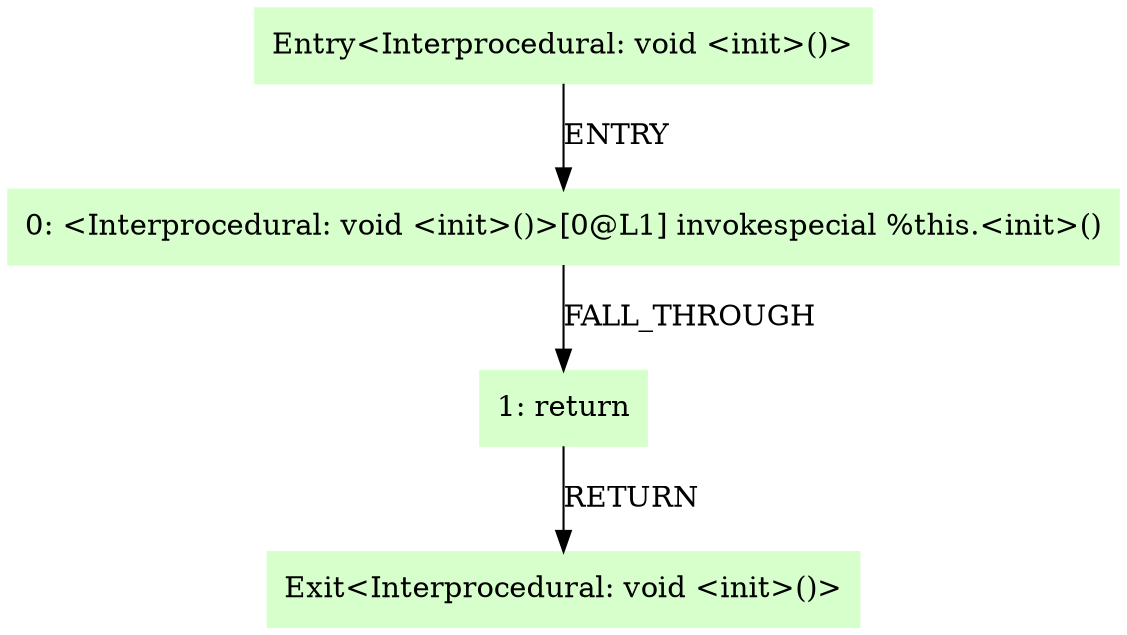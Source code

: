 digraph G {
  node [color=".3 .2 1.0",style=filled,shape=box,];
  "0" [label="Entry<Interprocedural: void <init>()>",];
  "1" [label="0: <Interprocedural: void <init>()>[0@L1] invokespecial %this.<init>()",];
  "2" [label="1: return",];
  "3" [label="Exit<Interprocedural: void <init>()>",];
  "0" -> "1" [label="ENTRY",];
  "1" -> "2" [label="FALL_THROUGH",];
  "2" -> "3" [label="RETURN",];
}
